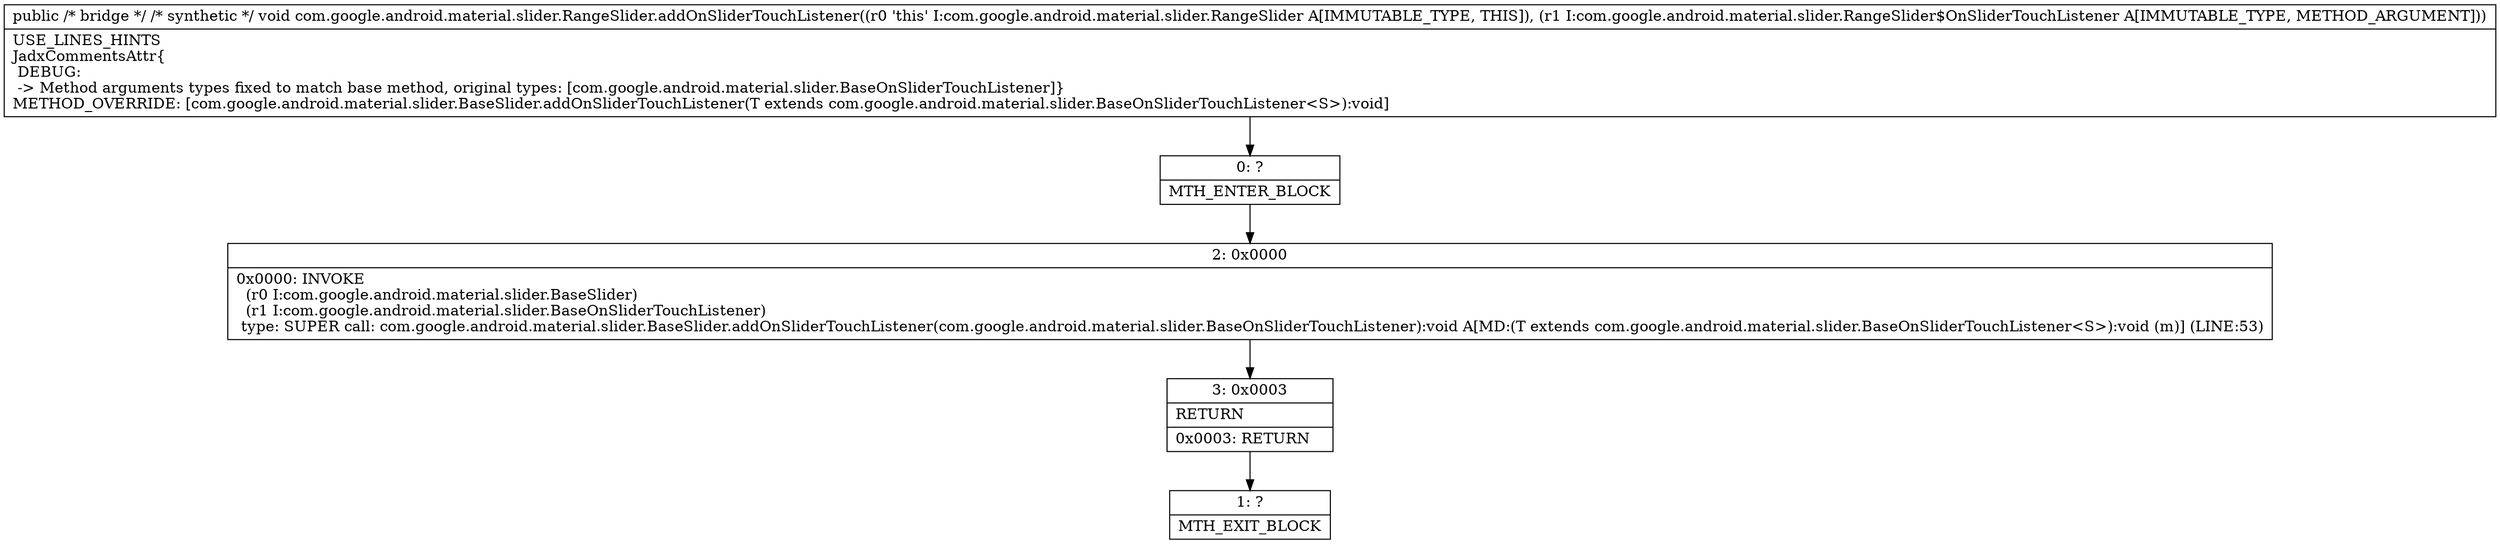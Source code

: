digraph "CFG forcom.google.android.material.slider.RangeSlider.addOnSliderTouchListener(Lcom\/google\/android\/material\/slider\/BaseOnSliderTouchListener;)V" {
Node_0 [shape=record,label="{0\:\ ?|MTH_ENTER_BLOCK\l}"];
Node_2 [shape=record,label="{2\:\ 0x0000|0x0000: INVOKE  \l  (r0 I:com.google.android.material.slider.BaseSlider)\l  (r1 I:com.google.android.material.slider.BaseOnSliderTouchListener)\l type: SUPER call: com.google.android.material.slider.BaseSlider.addOnSliderTouchListener(com.google.android.material.slider.BaseOnSliderTouchListener):void A[MD:(T extends com.google.android.material.slider.BaseOnSliderTouchListener\<S\>):void (m)] (LINE:53)\l}"];
Node_3 [shape=record,label="{3\:\ 0x0003|RETURN\l|0x0003: RETURN   \l}"];
Node_1 [shape=record,label="{1\:\ ?|MTH_EXIT_BLOCK\l}"];
MethodNode[shape=record,label="{public \/* bridge *\/ \/* synthetic *\/ void com.google.android.material.slider.RangeSlider.addOnSliderTouchListener((r0 'this' I:com.google.android.material.slider.RangeSlider A[IMMUTABLE_TYPE, THIS]), (r1 I:com.google.android.material.slider.RangeSlider$OnSliderTouchListener A[IMMUTABLE_TYPE, METHOD_ARGUMENT]))  | USE_LINES_HINTS\lJadxCommentsAttr\{\l DEBUG: \l \-\> Method arguments types fixed to match base method, original types: [com.google.android.material.slider.BaseOnSliderTouchListener]\}\lMETHOD_OVERRIDE: [com.google.android.material.slider.BaseSlider.addOnSliderTouchListener(T extends com.google.android.material.slider.BaseOnSliderTouchListener\<S\>):void]\l}"];
MethodNode -> Node_0;Node_0 -> Node_2;
Node_2 -> Node_3;
Node_3 -> Node_1;
}

